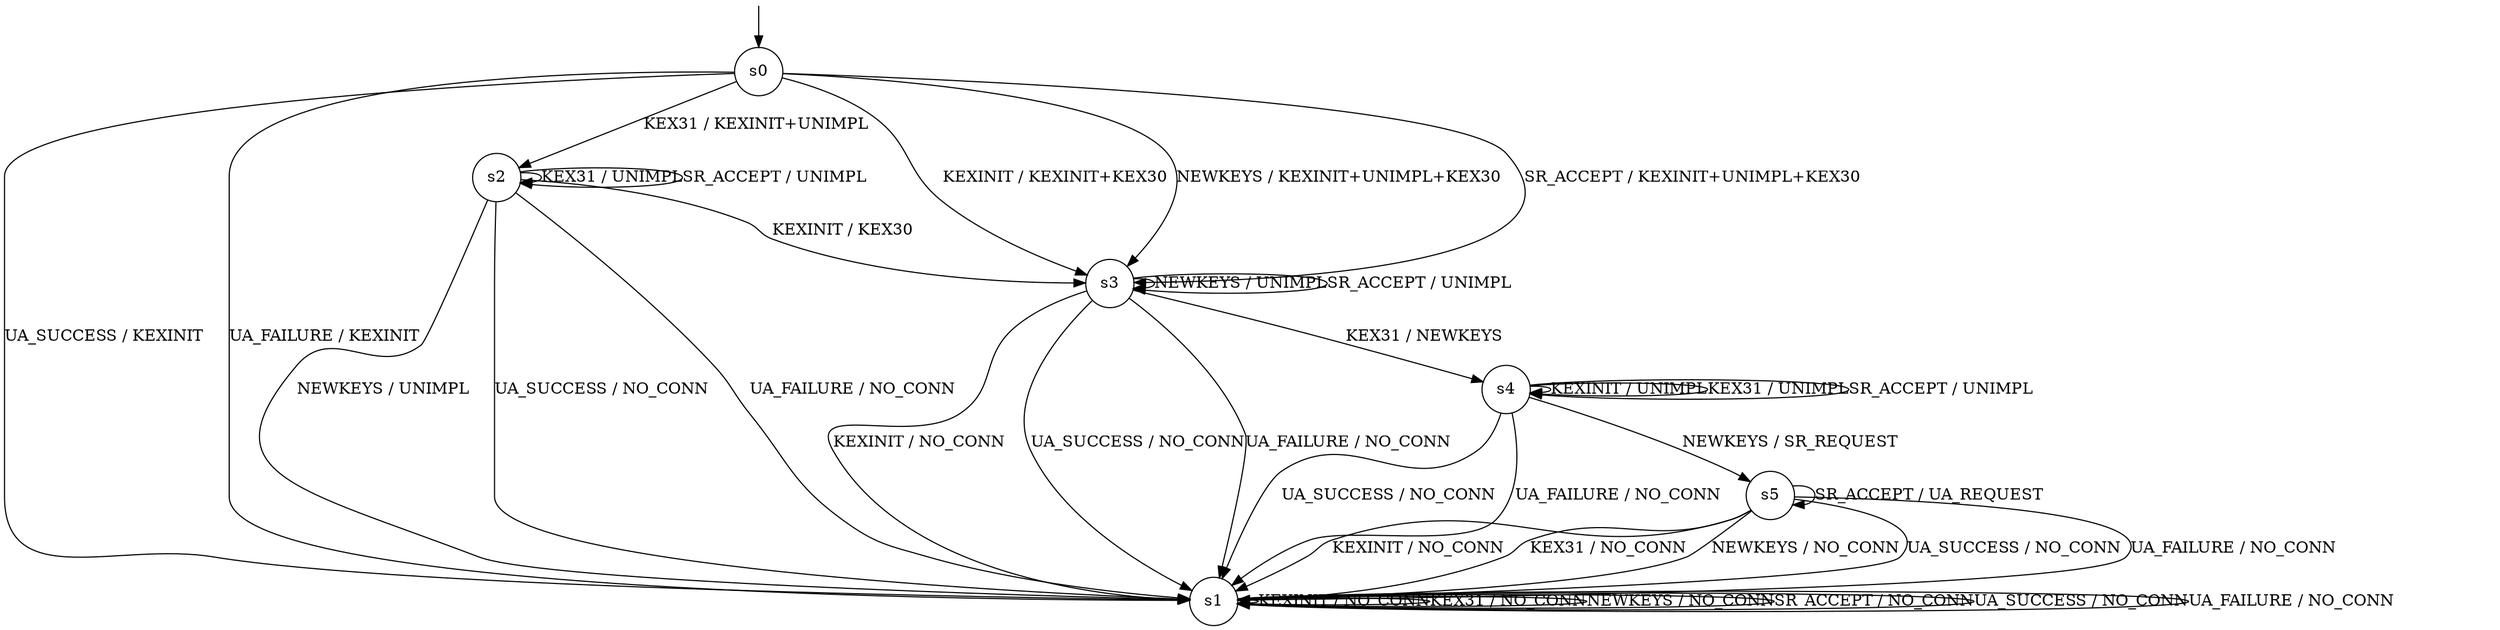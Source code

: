 digraph g {

	s0 [shape="circle" label="s0"];
	s1 [shape="circle" label="s1"];
	s2 [shape="circle" label="s2"];
	s3 [shape="circle" label="s3"];
	s4 [shape="circle" label="s4"];
	s5 [shape="circle" label="s5"];
	s0 -> s3 [label="KEXINIT / KEXINIT+KEX30"];
	s0 -> s2 [label="KEX31 / KEXINIT+UNIMPL"];
	s0 -> s3 [label="NEWKEYS / KEXINIT+UNIMPL+KEX30"];
	s0 -> s3 [label="SR_ACCEPT / KEXINIT+UNIMPL+KEX30"];
	s0 -> s1 [label="UA_SUCCESS / KEXINIT"];
	s0 -> s1 [label="UA_FAILURE / KEXINIT"];
	s1 -> s1 [label="KEXINIT / NO_CONN"];
	s1 -> s1 [label="KEX31 / NO_CONN"];
	s1 -> s1 [label="NEWKEYS / NO_CONN"];
	s1 -> s1 [label="SR_ACCEPT / NO_CONN"];
	s1 -> s1 [label="UA_SUCCESS / NO_CONN"];
	s1 -> s1 [label="UA_FAILURE / NO_CONN"];
	s2 -> s3 [label="KEXINIT / KEX30"];
	s2 -> s2 [label="KEX31 / UNIMPL"];
	s2 -> s1 [label="NEWKEYS / UNIMPL"];
	s2 -> s2 [label="SR_ACCEPT / UNIMPL"];
	s2 -> s1 [label="UA_SUCCESS / NO_CONN"];
	s2 -> s1 [label="UA_FAILURE / NO_CONN"];
	s3 -> s1 [label="KEXINIT / NO_CONN"];
	s3 -> s4 [label="KEX31 / NEWKEYS"];
	s3 -> s3 [label="NEWKEYS / UNIMPL"];
	s3 -> s3 [label="SR_ACCEPT / UNIMPL"];
	s3 -> s1 [label="UA_SUCCESS / NO_CONN"];
	s3 -> s1 [label="UA_FAILURE / NO_CONN"];
	s4 -> s4 [label="KEXINIT / UNIMPL"];
	s4 -> s4 [label="KEX31 / UNIMPL"];
	s4 -> s5 [label="NEWKEYS / SR_REQUEST"];
	s4 -> s4 [label="SR_ACCEPT / UNIMPL"];
	s4 -> s1 [label="UA_SUCCESS / NO_CONN"];
	s4 -> s1 [label="UA_FAILURE / NO_CONN"];
	s5 -> s1 [label="KEXINIT / NO_CONN"];
	s5 -> s1 [label="KEX31 / NO_CONN"];
	s5 -> s1 [label="NEWKEYS / NO_CONN"];
	s5 -> s5 [label="SR_ACCEPT / UA_REQUEST"];
	s5 -> s1 [label="UA_SUCCESS / NO_CONN"];
	s5 -> s1 [label="UA_FAILURE / NO_CONN"];

__start0 [label="" shape="none" width="0" height="0"];
__start0 -> s0;

}
